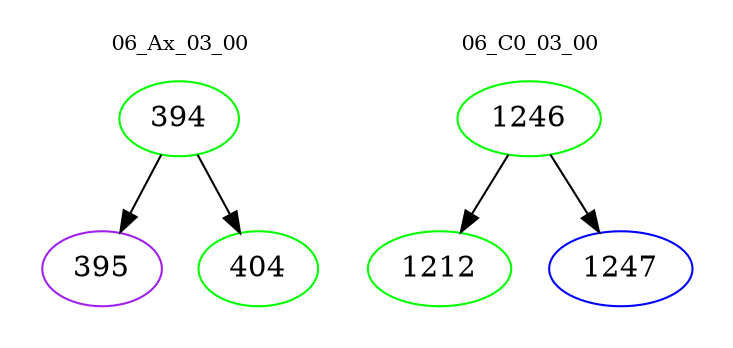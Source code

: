 digraph{
subgraph cluster_0 {
color = white
label = "06_Ax_03_00";
fontsize=10;
T0_394 [label="394", color="green"]
T0_394 -> T0_395 [color="black"]
T0_395 [label="395", color="purple"]
T0_394 -> T0_404 [color="black"]
T0_404 [label="404", color="green"]
}
subgraph cluster_1 {
color = white
label = "06_C0_03_00";
fontsize=10;
T1_1246 [label="1246", color="green"]
T1_1246 -> T1_1212 [color="black"]
T1_1212 [label="1212", color="green"]
T1_1246 -> T1_1247 [color="black"]
T1_1247 [label="1247", color="blue"]
}
}
